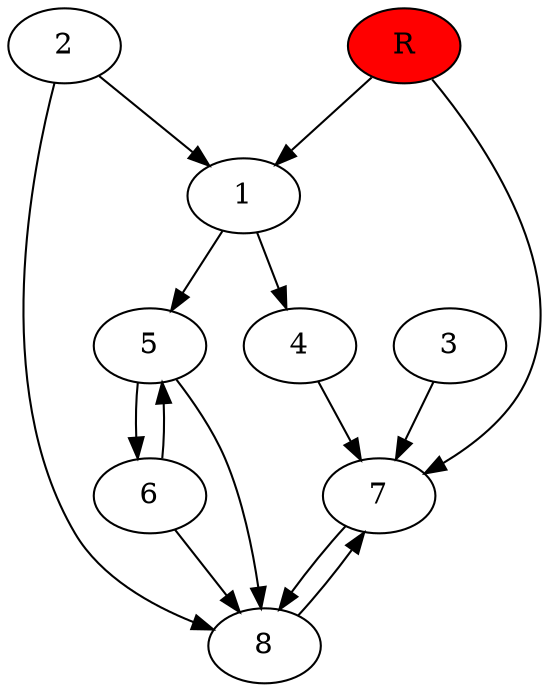 digraph prb14058 {
	1
	2
	3
	4
	5
	6
	7
	8
	R [fillcolor="#ff0000" style=filled]
	1 -> 4
	1 -> 5
	2 -> 1
	2 -> 8
	3 -> 7
	4 -> 7
	5 -> 6
	5 -> 8
	6 -> 5
	6 -> 8
	7 -> 8
	8 -> 7
	R -> 1
	R -> 7
}
